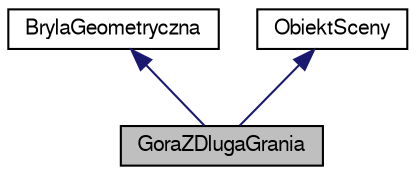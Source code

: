 digraph "GoraZDlugaGrania"
{
 // LATEX_PDF_SIZE
  edge [fontname="FreeSans",fontsize="10",labelfontname="FreeSans",labelfontsize="10"];
  node [fontname="FreeSans",fontsize="10",shape=record];
  Node1 [label="GoraZDlugaGrania",height=0.2,width=0.4,color="black", fillcolor="grey75", style="filled", fontcolor="black",tooltip="modeluje pojecie Gory z podluzna grania"];
  Node2 -> Node1 [dir="back",color="midnightblue",fontsize="10",style="solid",fontname="FreeSans"];
  Node2 [label="BrylaGeometryczna",height=0.2,width=0.4,color="black", fillcolor="white", style="filled",URL="$a00126.html",tooltip="modeluje pojecie Bryly geometrycznej"];
  Node3 -> Node1 [dir="back",color="midnightblue",fontsize="10",style="solid",fontname="FreeSans"];
  Node3 [label="ObiektSceny",height=0.2,width=0.4,color="black", fillcolor="white", style="filled",URL="$a00150.html",tooltip="modeluje pojecie Obiektu Sceny"];
}

